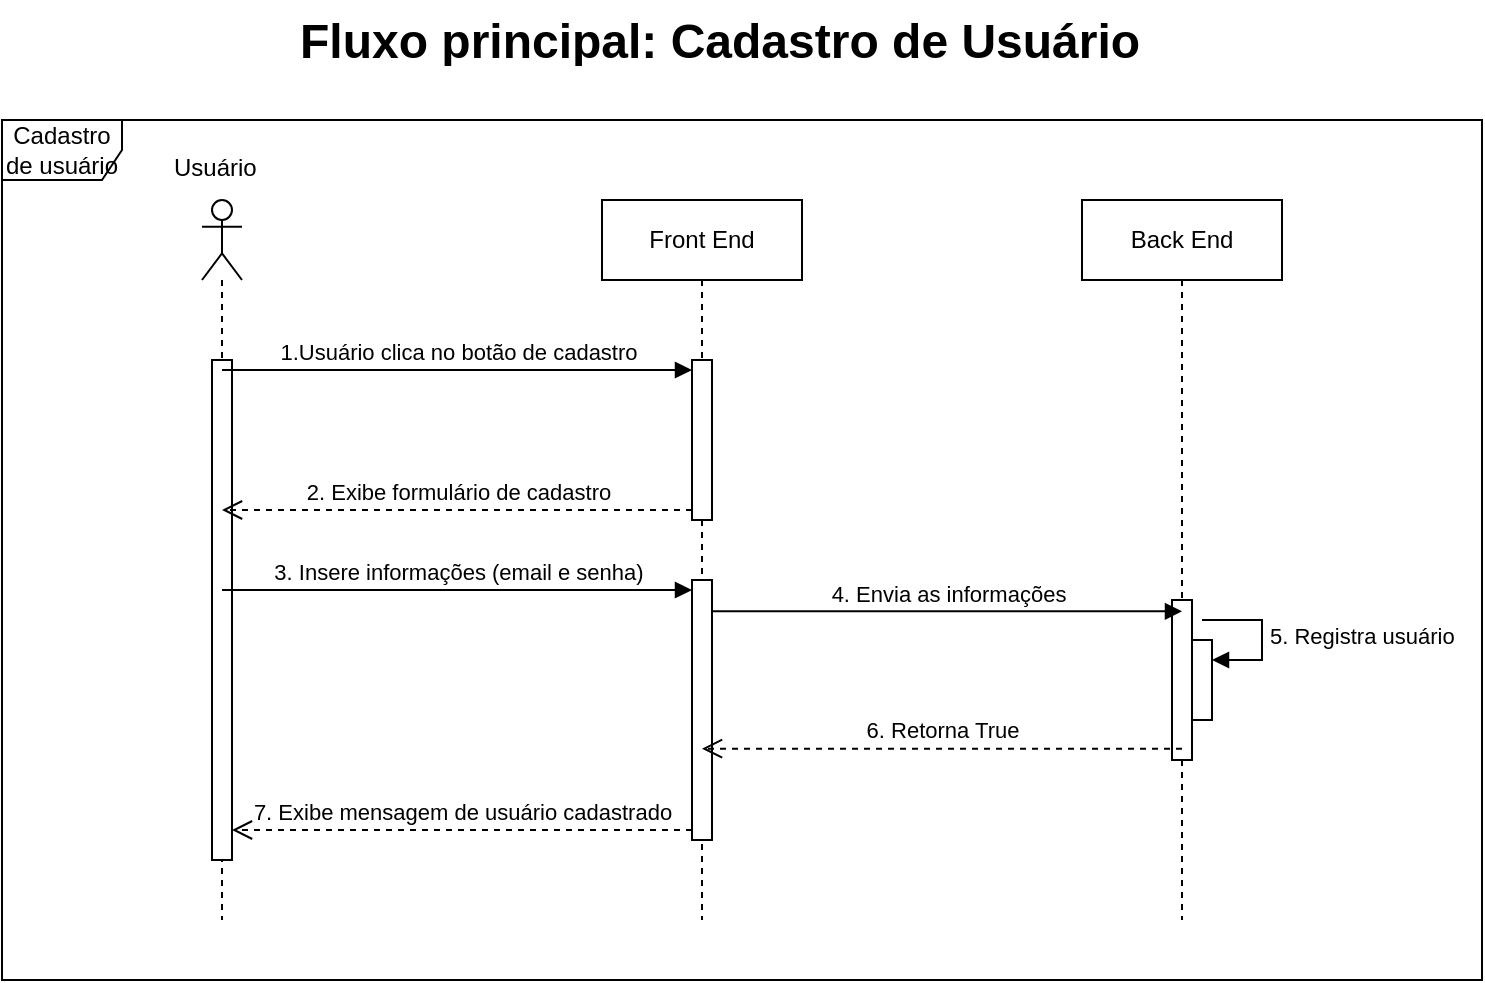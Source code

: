 <mxfile version="28.0.7">
  <diagram name="Página-1" id="8kmxYvt912fOKoDFVW7i">
    <mxGraphModel dx="1426" dy="777" grid="1" gridSize="10" guides="1" tooltips="1" connect="1" arrows="1" fold="1" page="1" pageScale="1" pageWidth="3300" pageHeight="4681" math="0" shadow="0">
      <root>
        <mxCell id="0" />
        <mxCell id="1" parent="0" />
        <mxCell id="UnGqp3SlV1RpP09wZ1XN-11" value="Cadastro de usuário" style="shape=umlFrame;whiteSpace=wrap;html=1;pointerEvents=0;" vertex="1" parent="1">
          <mxGeometry x="220" y="920" width="740" height="430" as="geometry" />
        </mxCell>
        <mxCell id="UnGqp3SlV1RpP09wZ1XN-12" value="" style="shape=umlLifeline;perimeter=lifelinePerimeter;whiteSpace=wrap;html=1;container=1;dropTarget=0;collapsible=0;recursiveResize=0;outlineConnect=0;portConstraint=eastwest;newEdgeStyle={&quot;curved&quot;:0,&quot;rounded&quot;:0};participant=umlActor;" vertex="1" parent="1">
          <mxGeometry x="320" y="960" width="20" height="360" as="geometry" />
        </mxCell>
        <mxCell id="UnGqp3SlV1RpP09wZ1XN-23" value="" style="html=1;points=[[0,0,0,0,5],[0,1,0,0,-5],[1,0,0,0,5],[1,1,0,0,-5]];perimeter=orthogonalPerimeter;outlineConnect=0;targetShapes=umlLifeline;portConstraint=eastwest;newEdgeStyle={&quot;curved&quot;:0,&quot;rounded&quot;:0};" vertex="1" parent="UnGqp3SlV1RpP09wZ1XN-12">
          <mxGeometry x="5" y="80" width="10" height="250" as="geometry" />
        </mxCell>
        <mxCell id="UnGqp3SlV1RpP09wZ1XN-13" value="Front End" style="shape=umlLifeline;perimeter=lifelinePerimeter;whiteSpace=wrap;html=1;container=1;dropTarget=0;collapsible=0;recursiveResize=0;outlineConnect=0;portConstraint=eastwest;newEdgeStyle={&quot;curved&quot;:0,&quot;rounded&quot;:0};" vertex="1" parent="1">
          <mxGeometry x="520" y="960" width="100" height="360" as="geometry" />
        </mxCell>
        <mxCell id="UnGqp3SlV1RpP09wZ1XN-16" value="" style="html=1;points=[[0,0,0,0,5],[0,1,0,0,-5],[1,0,0,0,5],[1,1,0,0,-5]];perimeter=orthogonalPerimeter;outlineConnect=0;targetShapes=umlLifeline;portConstraint=eastwest;newEdgeStyle={&quot;curved&quot;:0,&quot;rounded&quot;:0};" vertex="1" parent="UnGqp3SlV1RpP09wZ1XN-13">
          <mxGeometry x="45" y="80" width="10" height="80" as="geometry" />
        </mxCell>
        <mxCell id="UnGqp3SlV1RpP09wZ1XN-24" value="" style="html=1;points=[[0,0,0,0,5],[0,1,0,0,-5],[1,0,0,0,5],[1,1,0,0,-5]];perimeter=orthogonalPerimeter;outlineConnect=0;targetShapes=umlLifeline;portConstraint=eastwest;newEdgeStyle={&quot;curved&quot;:0,&quot;rounded&quot;:0};" vertex="1" parent="UnGqp3SlV1RpP09wZ1XN-13">
          <mxGeometry x="45" y="190" width="10" height="130" as="geometry" />
        </mxCell>
        <mxCell id="UnGqp3SlV1RpP09wZ1XN-14" value="Back End" style="shape=umlLifeline;perimeter=lifelinePerimeter;whiteSpace=wrap;html=1;container=1;dropTarget=0;collapsible=0;recursiveResize=0;outlineConnect=0;portConstraint=eastwest;newEdgeStyle={&quot;curved&quot;:0,&quot;rounded&quot;:0};" vertex="1" parent="1">
          <mxGeometry x="760" y="960" width="100" height="360" as="geometry" />
        </mxCell>
        <mxCell id="UnGqp3SlV1RpP09wZ1XN-36" style="edgeStyle=orthogonalEdgeStyle;rounded=0;orthogonalLoop=1;jettySize=auto;html=1;curved=0;exitX=0;exitY=0;exitDx=0;exitDy=5;exitPerimeter=0;" edge="1" parent="UnGqp3SlV1RpP09wZ1XN-14" source="UnGqp3SlV1RpP09wZ1XN-28">
          <mxGeometry relative="1" as="geometry">
            <mxPoint x="45.333" y="204.667" as="targetPoint" />
          </mxGeometry>
        </mxCell>
        <mxCell id="UnGqp3SlV1RpP09wZ1XN-28" value="" style="html=1;points=[[0,0,0,0,5],[0,1,0,0,-5],[1,0,0,0,5],[1,1,0,0,-5]];perimeter=orthogonalPerimeter;outlineConnect=0;targetShapes=umlLifeline;portConstraint=eastwest;newEdgeStyle={&quot;curved&quot;:0,&quot;rounded&quot;:0};" vertex="1" parent="UnGqp3SlV1RpP09wZ1XN-14">
          <mxGeometry x="45" y="200" width="10" height="80" as="geometry" />
        </mxCell>
        <mxCell id="UnGqp3SlV1RpP09wZ1XN-34" value="" style="html=1;points=[[0,0,0,0,5],[0,1,0,0,-5],[1,0,0,0,5],[1,1,0,0,-5]];perimeter=orthogonalPerimeter;outlineConnect=0;targetShapes=umlLifeline;portConstraint=eastwest;newEdgeStyle={&quot;curved&quot;:0,&quot;rounded&quot;:0};" vertex="1" parent="UnGqp3SlV1RpP09wZ1XN-14">
          <mxGeometry x="55" y="220" width="10" height="40" as="geometry" />
        </mxCell>
        <mxCell id="UnGqp3SlV1RpP09wZ1XN-35" value="5. Registra usuário" style="html=1;align=left;spacingLeft=2;endArrow=block;rounded=0;edgeStyle=orthogonalEdgeStyle;curved=0;rounded=0;" edge="1" target="UnGqp3SlV1RpP09wZ1XN-34" parent="UnGqp3SlV1RpP09wZ1XN-14">
          <mxGeometry relative="1" as="geometry">
            <mxPoint x="60" y="210" as="sourcePoint" />
            <Array as="points">
              <mxPoint x="90" y="230" />
            </Array>
          </mxGeometry>
        </mxCell>
        <mxCell id="UnGqp3SlV1RpP09wZ1XN-17" value="1.Usuário clica no botão de cadastro" style="html=1;verticalAlign=bottom;endArrow=block;curved=0;rounded=0;entryX=0;entryY=0;entryDx=0;entryDy=5;entryPerimeter=0;" edge="1" target="UnGqp3SlV1RpP09wZ1XN-16" parent="1" source="UnGqp3SlV1RpP09wZ1XN-12">
          <mxGeometry relative="1" as="geometry">
            <mxPoint x="335" y="1045" as="sourcePoint" />
            <mxPoint x="560" y="1045" as="targetPoint" />
          </mxGeometry>
        </mxCell>
        <mxCell id="UnGqp3SlV1RpP09wZ1XN-18" value="2. Exibe formulário de cadastro" style="html=1;verticalAlign=bottom;endArrow=open;dashed=1;endSize=8;curved=0;rounded=0;exitX=0;exitY=1;exitDx=0;exitDy=-5;exitPerimeter=0;" edge="1" source="UnGqp3SlV1RpP09wZ1XN-16" parent="1" target="UnGqp3SlV1RpP09wZ1XN-12">
          <mxGeometry relative="1" as="geometry">
            <mxPoint x="320" y="1115" as="targetPoint" />
            <mxPoint x="560" y="1115" as="sourcePoint" />
          </mxGeometry>
        </mxCell>
        <mxCell id="UnGqp3SlV1RpP09wZ1XN-25" value="3. Insere informações (email e senha)" style="html=1;verticalAlign=bottom;endArrow=block;curved=0;rounded=0;entryX=0;entryY=0;entryDx=0;entryDy=5;entryPerimeter=0;" edge="1" target="UnGqp3SlV1RpP09wZ1XN-24" parent="1" source="UnGqp3SlV1RpP09wZ1XN-12">
          <mxGeometry relative="1" as="geometry">
            <mxPoint x="340" y="1155" as="sourcePoint" />
          </mxGeometry>
        </mxCell>
        <mxCell id="UnGqp3SlV1RpP09wZ1XN-26" value="7. Exibe mensagem de usuário cadastrado" style="html=1;verticalAlign=bottom;endArrow=open;dashed=1;endSize=8;curved=0;rounded=0;exitX=0;exitY=1;exitDx=0;exitDy=-5;exitPerimeter=0;" edge="1" source="UnGqp3SlV1RpP09wZ1XN-24" parent="1" target="UnGqp3SlV1RpP09wZ1XN-23">
          <mxGeometry relative="1" as="geometry">
            <mxPoint x="645" y="1225" as="targetPoint" />
            <mxPoint x="560" y="1225" as="sourcePoint" />
          </mxGeometry>
        </mxCell>
        <mxCell id="UnGqp3SlV1RpP09wZ1XN-29" value="4. Envia as informações" style="html=1;verticalAlign=bottom;endArrow=block;curved=0;rounded=0;entryX=0.5;entryY=0.071;entryDx=0;entryDy=0;entryPerimeter=0;" edge="1" target="UnGqp3SlV1RpP09wZ1XN-28" parent="1" source="UnGqp3SlV1RpP09wZ1XN-24">
          <mxGeometry relative="1" as="geometry">
            <mxPoint x="890" y="1195" as="sourcePoint" />
            <mxPoint x="800" y="1165" as="targetPoint" />
          </mxGeometry>
        </mxCell>
        <mxCell id="UnGqp3SlV1RpP09wZ1XN-30" value="6. Retorna True" style="html=1;verticalAlign=bottom;endArrow=open;dashed=1;endSize=8;curved=0;rounded=0;exitX=0.5;exitY=0.929;exitDx=0;exitDy=0;exitPerimeter=0;" edge="1" source="UnGqp3SlV1RpP09wZ1XN-28" parent="1" target="UnGqp3SlV1RpP09wZ1XN-13">
          <mxGeometry relative="1" as="geometry">
            <mxPoint x="890" y="1265" as="targetPoint" />
            <mxPoint x="800" y="1225" as="sourcePoint" />
          </mxGeometry>
        </mxCell>
        <mxCell id="UnGqp3SlV1RpP09wZ1XN-42" value="Usuário" style="text;strokeColor=none;fillColor=none;spacingLeft=4;spacingRight=4;overflow=hidden;rotatable=0;points=[[0,0.5],[1,0.5]];portConstraint=eastwest;fontSize=12;whiteSpace=wrap;html=1;" vertex="1" parent="1">
          <mxGeometry x="300" y="930" width="70" height="30" as="geometry" />
        </mxCell>
        <mxCell id="UnGqp3SlV1RpP09wZ1XN-43" value="Fluxo principal: Cadastro de Usuário" style="text;strokeColor=none;fillColor=none;spacingLeft=4;spacingRight=4;overflow=hidden;rotatable=0;points=[[0,0.5],[1,0.5]];portConstraint=eastwest;fontSize=24;whiteSpace=wrap;html=1;fontStyle=1" vertex="1" parent="1">
          <mxGeometry x="362.5" y="860" width="467.5" height="30" as="geometry" />
        </mxCell>
      </root>
    </mxGraphModel>
  </diagram>
</mxfile>
